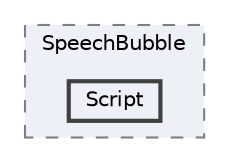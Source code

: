 digraph "002_UI/SpeechBubble/Script"
{
 // LATEX_PDF_SIZE
  bgcolor="transparent";
  edge [fontname=Helvetica,fontsize=10,labelfontname=Helvetica,labelfontsize=10];
  node [fontname=Helvetica,fontsize=10,shape=box,height=0.2,width=0.4];
  compound=true
  subgraph clusterdir_2d0d238496666eb6532fb28925d2b763 {
    graph [ bgcolor="#edf0f7", pencolor="grey50", label="SpeechBubble", fontname=Helvetica,fontsize=10 style="filled,dashed", URL="dir_2d0d238496666eb6532fb28925d2b763.html",tooltip=""]
  dir_e61692f44ea27b3215eaf920cbbce228 [label="Script", fillcolor="#edf0f7", color="grey25", style="filled,bold", URL="dir_e61692f44ea27b3215eaf920cbbce228.html",tooltip=""];
  }
}
